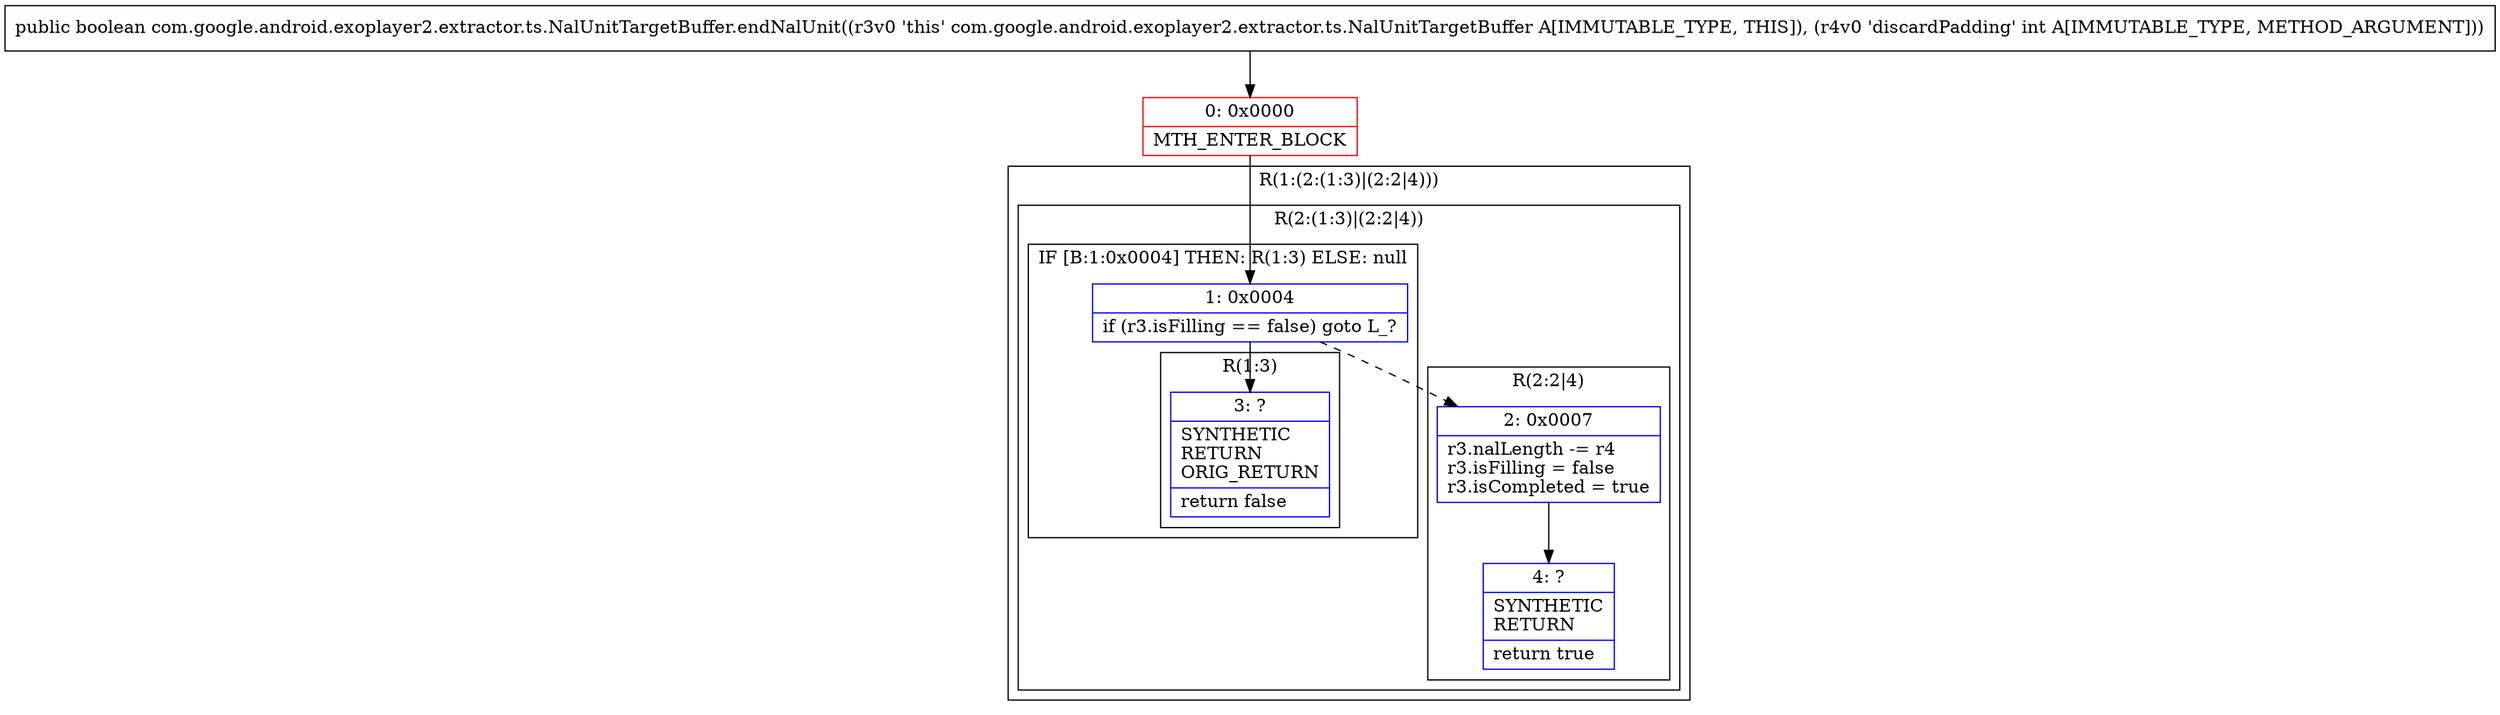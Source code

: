 digraph "CFG forcom.google.android.exoplayer2.extractor.ts.NalUnitTargetBuffer.endNalUnit(I)Z" {
subgraph cluster_Region_1318063048 {
label = "R(1:(2:(1:3)|(2:2|4)))";
node [shape=record,color=blue];
subgraph cluster_Region_1877257346 {
label = "R(2:(1:3)|(2:2|4))";
node [shape=record,color=blue];
subgraph cluster_IfRegion_112690632 {
label = "IF [B:1:0x0004] THEN: R(1:3) ELSE: null";
node [shape=record,color=blue];
Node_1 [shape=record,label="{1\:\ 0x0004|if (r3.isFilling == false) goto L_?\l}"];
subgraph cluster_Region_1129397637 {
label = "R(1:3)";
node [shape=record,color=blue];
Node_3 [shape=record,label="{3\:\ ?|SYNTHETIC\lRETURN\lORIG_RETURN\l|return false\l}"];
}
}
subgraph cluster_Region_223453292 {
label = "R(2:2|4)";
node [shape=record,color=blue];
Node_2 [shape=record,label="{2\:\ 0x0007|r3.nalLength \-= r4\lr3.isFilling = false\lr3.isCompleted = true\l}"];
Node_4 [shape=record,label="{4\:\ ?|SYNTHETIC\lRETURN\l|return true\l}"];
}
}
}
Node_0 [shape=record,color=red,label="{0\:\ 0x0000|MTH_ENTER_BLOCK\l}"];
MethodNode[shape=record,label="{public boolean com.google.android.exoplayer2.extractor.ts.NalUnitTargetBuffer.endNalUnit((r3v0 'this' com.google.android.exoplayer2.extractor.ts.NalUnitTargetBuffer A[IMMUTABLE_TYPE, THIS]), (r4v0 'discardPadding' int A[IMMUTABLE_TYPE, METHOD_ARGUMENT])) }"];
MethodNode -> Node_0;
Node_1 -> Node_2[style=dashed];
Node_1 -> Node_3;
Node_2 -> Node_4;
Node_0 -> Node_1;
}

